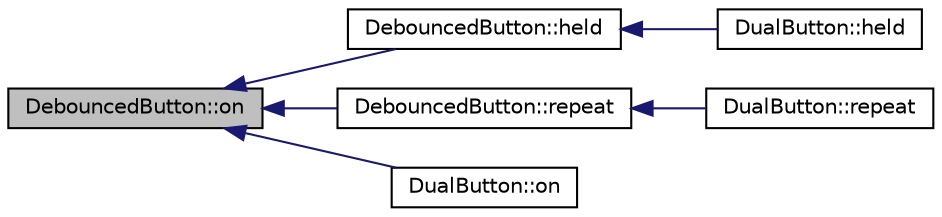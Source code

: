 digraph "DebouncedButton::on"
{
  edge [fontname="Helvetica",fontsize="10",labelfontname="Helvetica",labelfontsize="10"];
  node [fontname="Helvetica",fontsize="10",shape=record];
  rankdir="LR";
  Node13 [label="DebouncedButton::on",height=0.2,width=0.4,color="black", fillcolor="grey75", style="filled", fontcolor="black"];
  Node13 -> Node14 [dir="back",color="midnightblue",fontsize="10",style="solid",fontname="Helvetica"];
  Node14 [label="DebouncedButton::held",height=0.2,width=0.4,color="black", fillcolor="white", style="filled",URL="$classDebouncedButton.html#a52d31c961275c5caeaedccb0884284d5"];
  Node14 -> Node15 [dir="back",color="midnightblue",fontsize="10",style="solid",fontname="Helvetica"];
  Node15 [label="DualButton::held",height=0.2,width=0.4,color="black", fillcolor="white", style="filled",URL="$classDualButton.html#a1123763ede6e1a3ab440462c950a31fe"];
  Node13 -> Node16 [dir="back",color="midnightblue",fontsize="10",style="solid",fontname="Helvetica"];
  Node16 [label="DebouncedButton::repeat",height=0.2,width=0.4,color="black", fillcolor="white", style="filled",URL="$classDebouncedButton.html#ace5621dee2abbec7612160d3fa4a06e3"];
  Node16 -> Node17 [dir="back",color="midnightblue",fontsize="10",style="solid",fontname="Helvetica"];
  Node17 [label="DualButton::repeat",height=0.2,width=0.4,color="black", fillcolor="white", style="filled",URL="$classDualButton.html#abea55cbea72524f488e503cf3ee6b7bd"];
  Node13 -> Node18 [dir="back",color="midnightblue",fontsize="10",style="solid",fontname="Helvetica"];
  Node18 [label="DualButton::on",height=0.2,width=0.4,color="black", fillcolor="white", style="filled",URL="$classDualButton.html#aeab84d886111669d451f2ad9f4c86e5a"];
}
